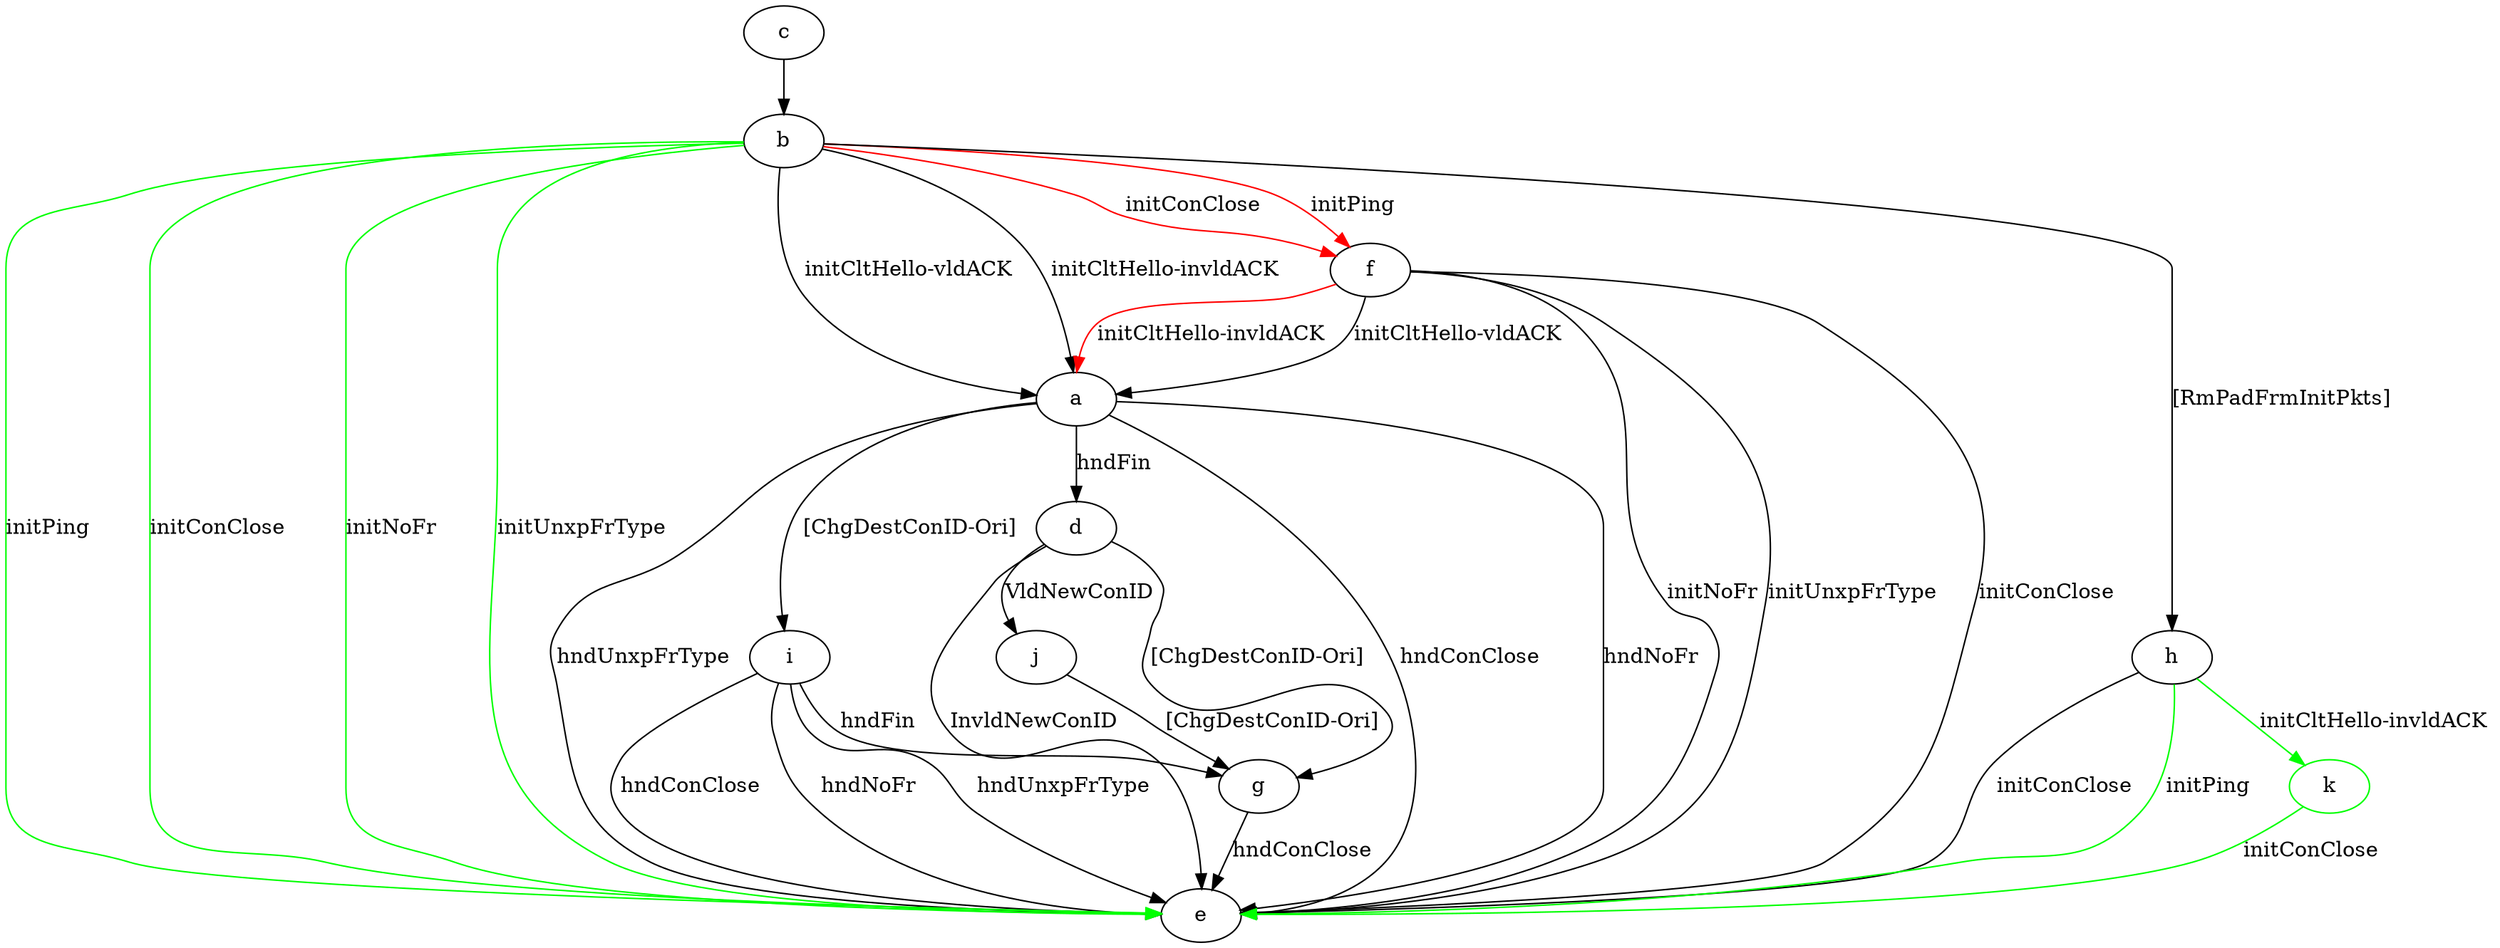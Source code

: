 digraph "" {
	a -> d	[key=0,
		label="hndFin "];
	a -> e	[key=0,
		label="hndConClose "];
	a -> e	[key=1,
		label="hndNoFr "];
	a -> e	[key=2,
		label="hndUnxpFrType "];
	a -> i	[key=0,
		label="[ChgDestConID-Ori] "];
	b -> a	[key=0,
		label="initCltHello-vldACK "];
	b -> a	[key=1,
		label="initCltHello-invldACK "];
	b -> e	[key=0,
		color=green,
		label="initPing "];
	b -> e	[key=1,
		color=green,
		label="initConClose "];
	b -> e	[key=2,
		color=green,
		label="initNoFr "];
	b -> e	[key=3,
		color=green,
		label="initUnxpFrType "];
	b -> f	[key=0,
		color=red,
		label="initPing "];
	b -> f	[key=1,
		color=red,
		label="initConClose "];
	b -> h	[key=0,
		label="[RmPadFrmInitPkts] "];
	c -> b	[key=0];
	d -> e	[key=0,
		label="InvldNewConID "];
	d -> g	[key=0,
		label="[ChgDestConID-Ori] "];
	d -> j	[key=0,
		label="VldNewConID "];
	f -> a	[key=0,
		label="initCltHello-vldACK "];
	f -> a	[key=1,
		color=red,
		label="initCltHello-invldACK "];
	f -> e	[key=0,
		label="initConClose "];
	f -> e	[key=1,
		label="initNoFr "];
	f -> e	[key=2,
		label="initUnxpFrType "];
	g -> e	[key=0,
		label="hndConClose "];
	h -> e	[key=0,
		label="initConClose "];
	h -> e	[key=1,
		color=green,
		label="initPing "];
	k	[color=green];
	h -> k	[key=0,
		color=green,
		label="initCltHello-invldACK "];
	i -> e	[key=0,
		label="hndConClose "];
	i -> e	[key=1,
		label="hndNoFr "];
	i -> e	[key=2,
		label="hndUnxpFrType "];
	i -> g	[key=0,
		label="hndFin "];
	j -> g	[key=0,
		label="[ChgDestConID-Ori] "];
	k -> e	[key=0,
		color=green,
		label="initConClose "];
}

